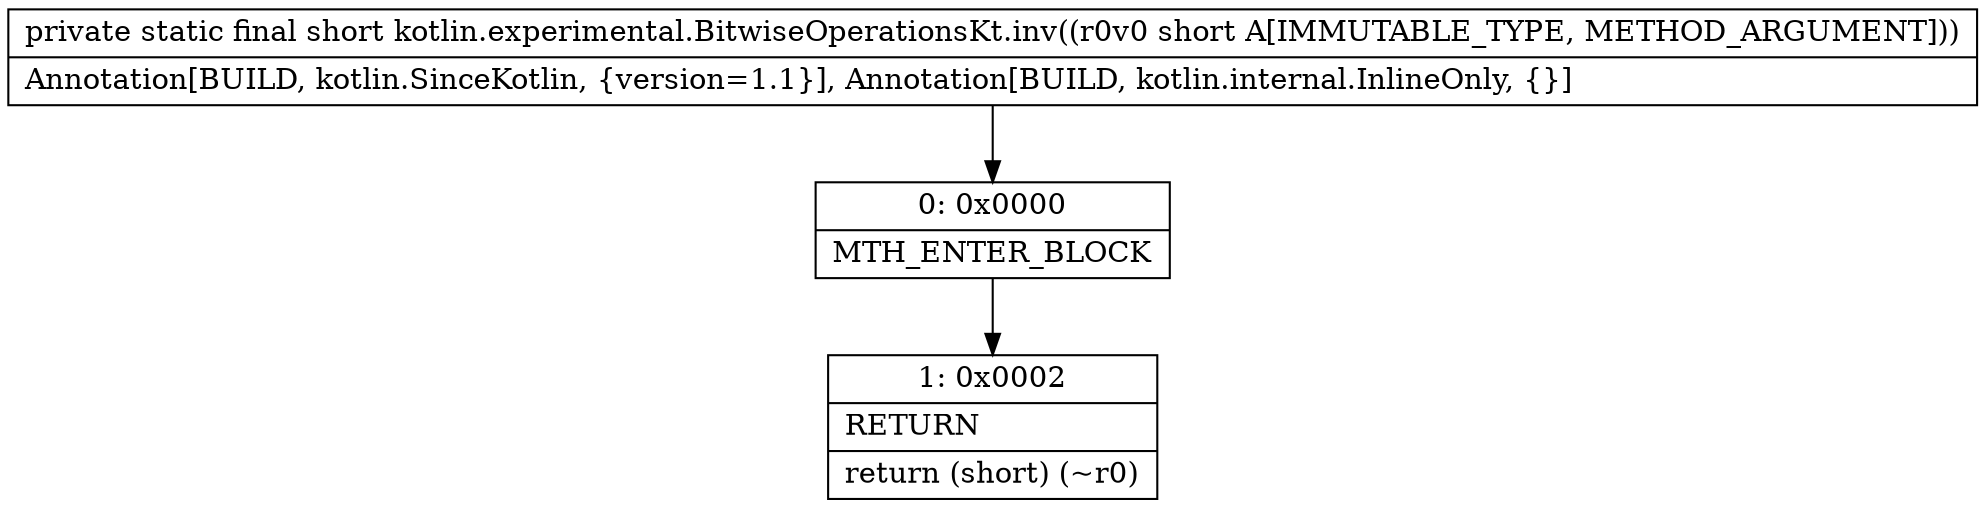 digraph "CFG forkotlin.experimental.BitwiseOperationsKt.inv(S)S" {
Node_0 [shape=record,label="{0\:\ 0x0000|MTH_ENTER_BLOCK\l}"];
Node_1 [shape=record,label="{1\:\ 0x0002|RETURN\l|return (short) (~r0)\l}"];
MethodNode[shape=record,label="{private static final short kotlin.experimental.BitwiseOperationsKt.inv((r0v0 short A[IMMUTABLE_TYPE, METHOD_ARGUMENT]))  | Annotation[BUILD, kotlin.SinceKotlin, \{version=1.1\}], Annotation[BUILD, kotlin.internal.InlineOnly, \{\}]\l}"];
MethodNode -> Node_0;
Node_0 -> Node_1;
}


